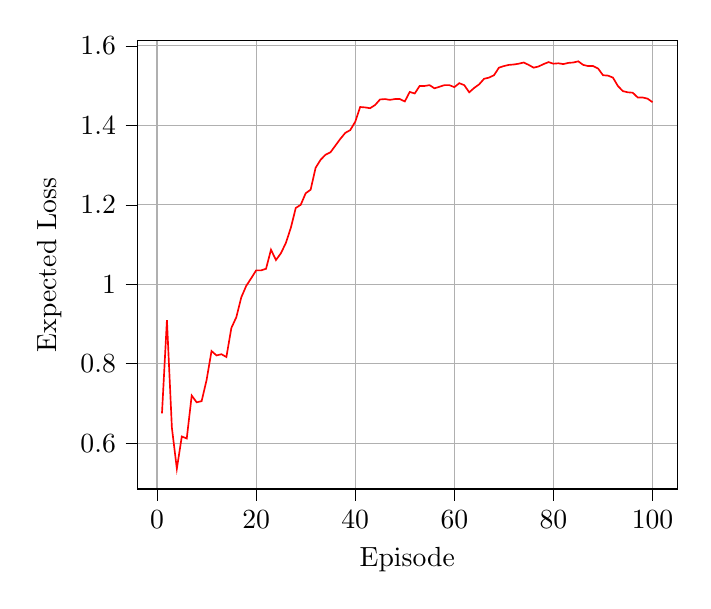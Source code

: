 % This file was created with tikzplotlib v0.9.16.
\begin{tikzpicture}

\begin{axis}[
tick align=outside,
tick pos=left,
x grid style={white!69.02!black},
xlabel={Episode},
xmajorgrids,
xmin=-3.95, xmax=104.95,
xtick style={color=black},
y grid style={white!69.02!black},
ylabel={Expected Loss},
ymajorgrids,
ymin=0.485, ymax=1.613,
ytick style={color=black}
]
\addplot [semithick, red]
table {%
1 0.675
2 0.91
3 0.639
4 0.536
5 0.617
6 0.612
7 0.72
8 0.703
9 0.706
10 0.759
11 0.832
12 0.821
13 0.824
14 0.817
15 0.89
16 0.917
17 0.967
18 0.996
19 1.015
20 1.035
21 1.035
22 1.039
23 1.087
24 1.061
25 1.078
26 1.104
27 1.142
28 1.192
29 1.2
30 1.229
31 1.238
32 1.293
33 1.313
34 1.326
35 1.332
36 1.349
37 1.366
38 1.381
39 1.388
40 1.409
41 1.446
42 1.445
43 1.443
44 1.451
45 1.465
46 1.466
47 1.464
48 1.466
49 1.466
50 1.46
51 1.484
52 1.48
53 1.499
54 1.499
55 1.501
56 1.493
57 1.497
58 1.501
59 1.501
60 1.496
61 1.506
62 1.501
63 1.483
64 1.494
65 1.503
66 1.517
67 1.52
68 1.526
69 1.545
70 1.549
71 1.552
72 1.553
73 1.555
74 1.558
75 1.552
76 1.545
77 1.548
78 1.554
79 1.559
80 1.555
81 1.556
82 1.554
83 1.557
84 1.558
85 1.561
86 1.552
87 1.549
88 1.549
89 1.543
90 1.526
91 1.525
92 1.52
93 1.499
94 1.486
95 1.483
96 1.482
97 1.47
98 1.47
99 1.467
100 1.458
};
\end{axis}

\end{tikzpicture}
